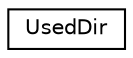 digraph "类继承关系图"
{
 // INTERACTIVE_SVG=YES
 // LATEX_PDF_SIZE
  edge [fontname="Helvetica",fontsize="10",labelfontname="Helvetica",labelfontsize="10"];
  node [fontname="Helvetica",fontsize="10",shape=record];
  rankdir="LR";
  Node0 [label="UsedDir",height=0.2,width=0.4,color="black", fillcolor="white", style="filled",URL="$df/d42/class_used_dir.html",tooltip="Usage information of a directory."];
}
